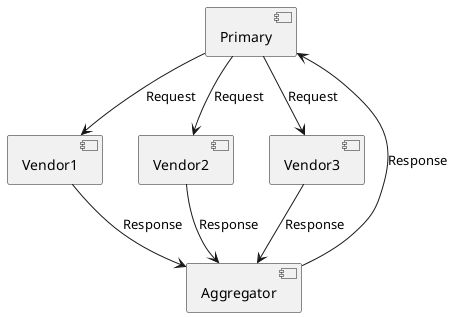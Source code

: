 @startuml

component "Primary" {
}

component "Vendor1" {
}
component "Vendor2" {
}
component "Vendor3" {
}

component "Aggregator" {
}

Primary --> Vendor1: Request
Primary --> Vendor2: Request
Primary --> Vendor3: Request
Vendor1 --> Aggregator: Response
Vendor2--> Aggregator: Response
Vendor3 --> Aggregator: Response
Aggregator --> Primary: Response

@enduml
